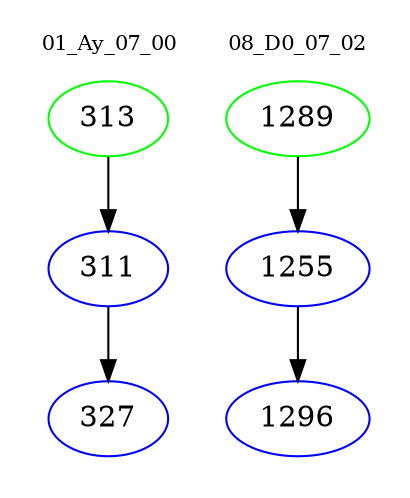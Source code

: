 digraph{
subgraph cluster_0 {
color = white
label = "01_Ay_07_00";
fontsize=10;
T0_313 [label="313", color="green"]
T0_313 -> T0_311 [color="black"]
T0_311 [label="311", color="blue"]
T0_311 -> T0_327 [color="black"]
T0_327 [label="327", color="blue"]
}
subgraph cluster_1 {
color = white
label = "08_D0_07_02";
fontsize=10;
T1_1289 [label="1289", color="green"]
T1_1289 -> T1_1255 [color="black"]
T1_1255 [label="1255", color="blue"]
T1_1255 -> T1_1296 [color="black"]
T1_1296 [label="1296", color="blue"]
}
}
